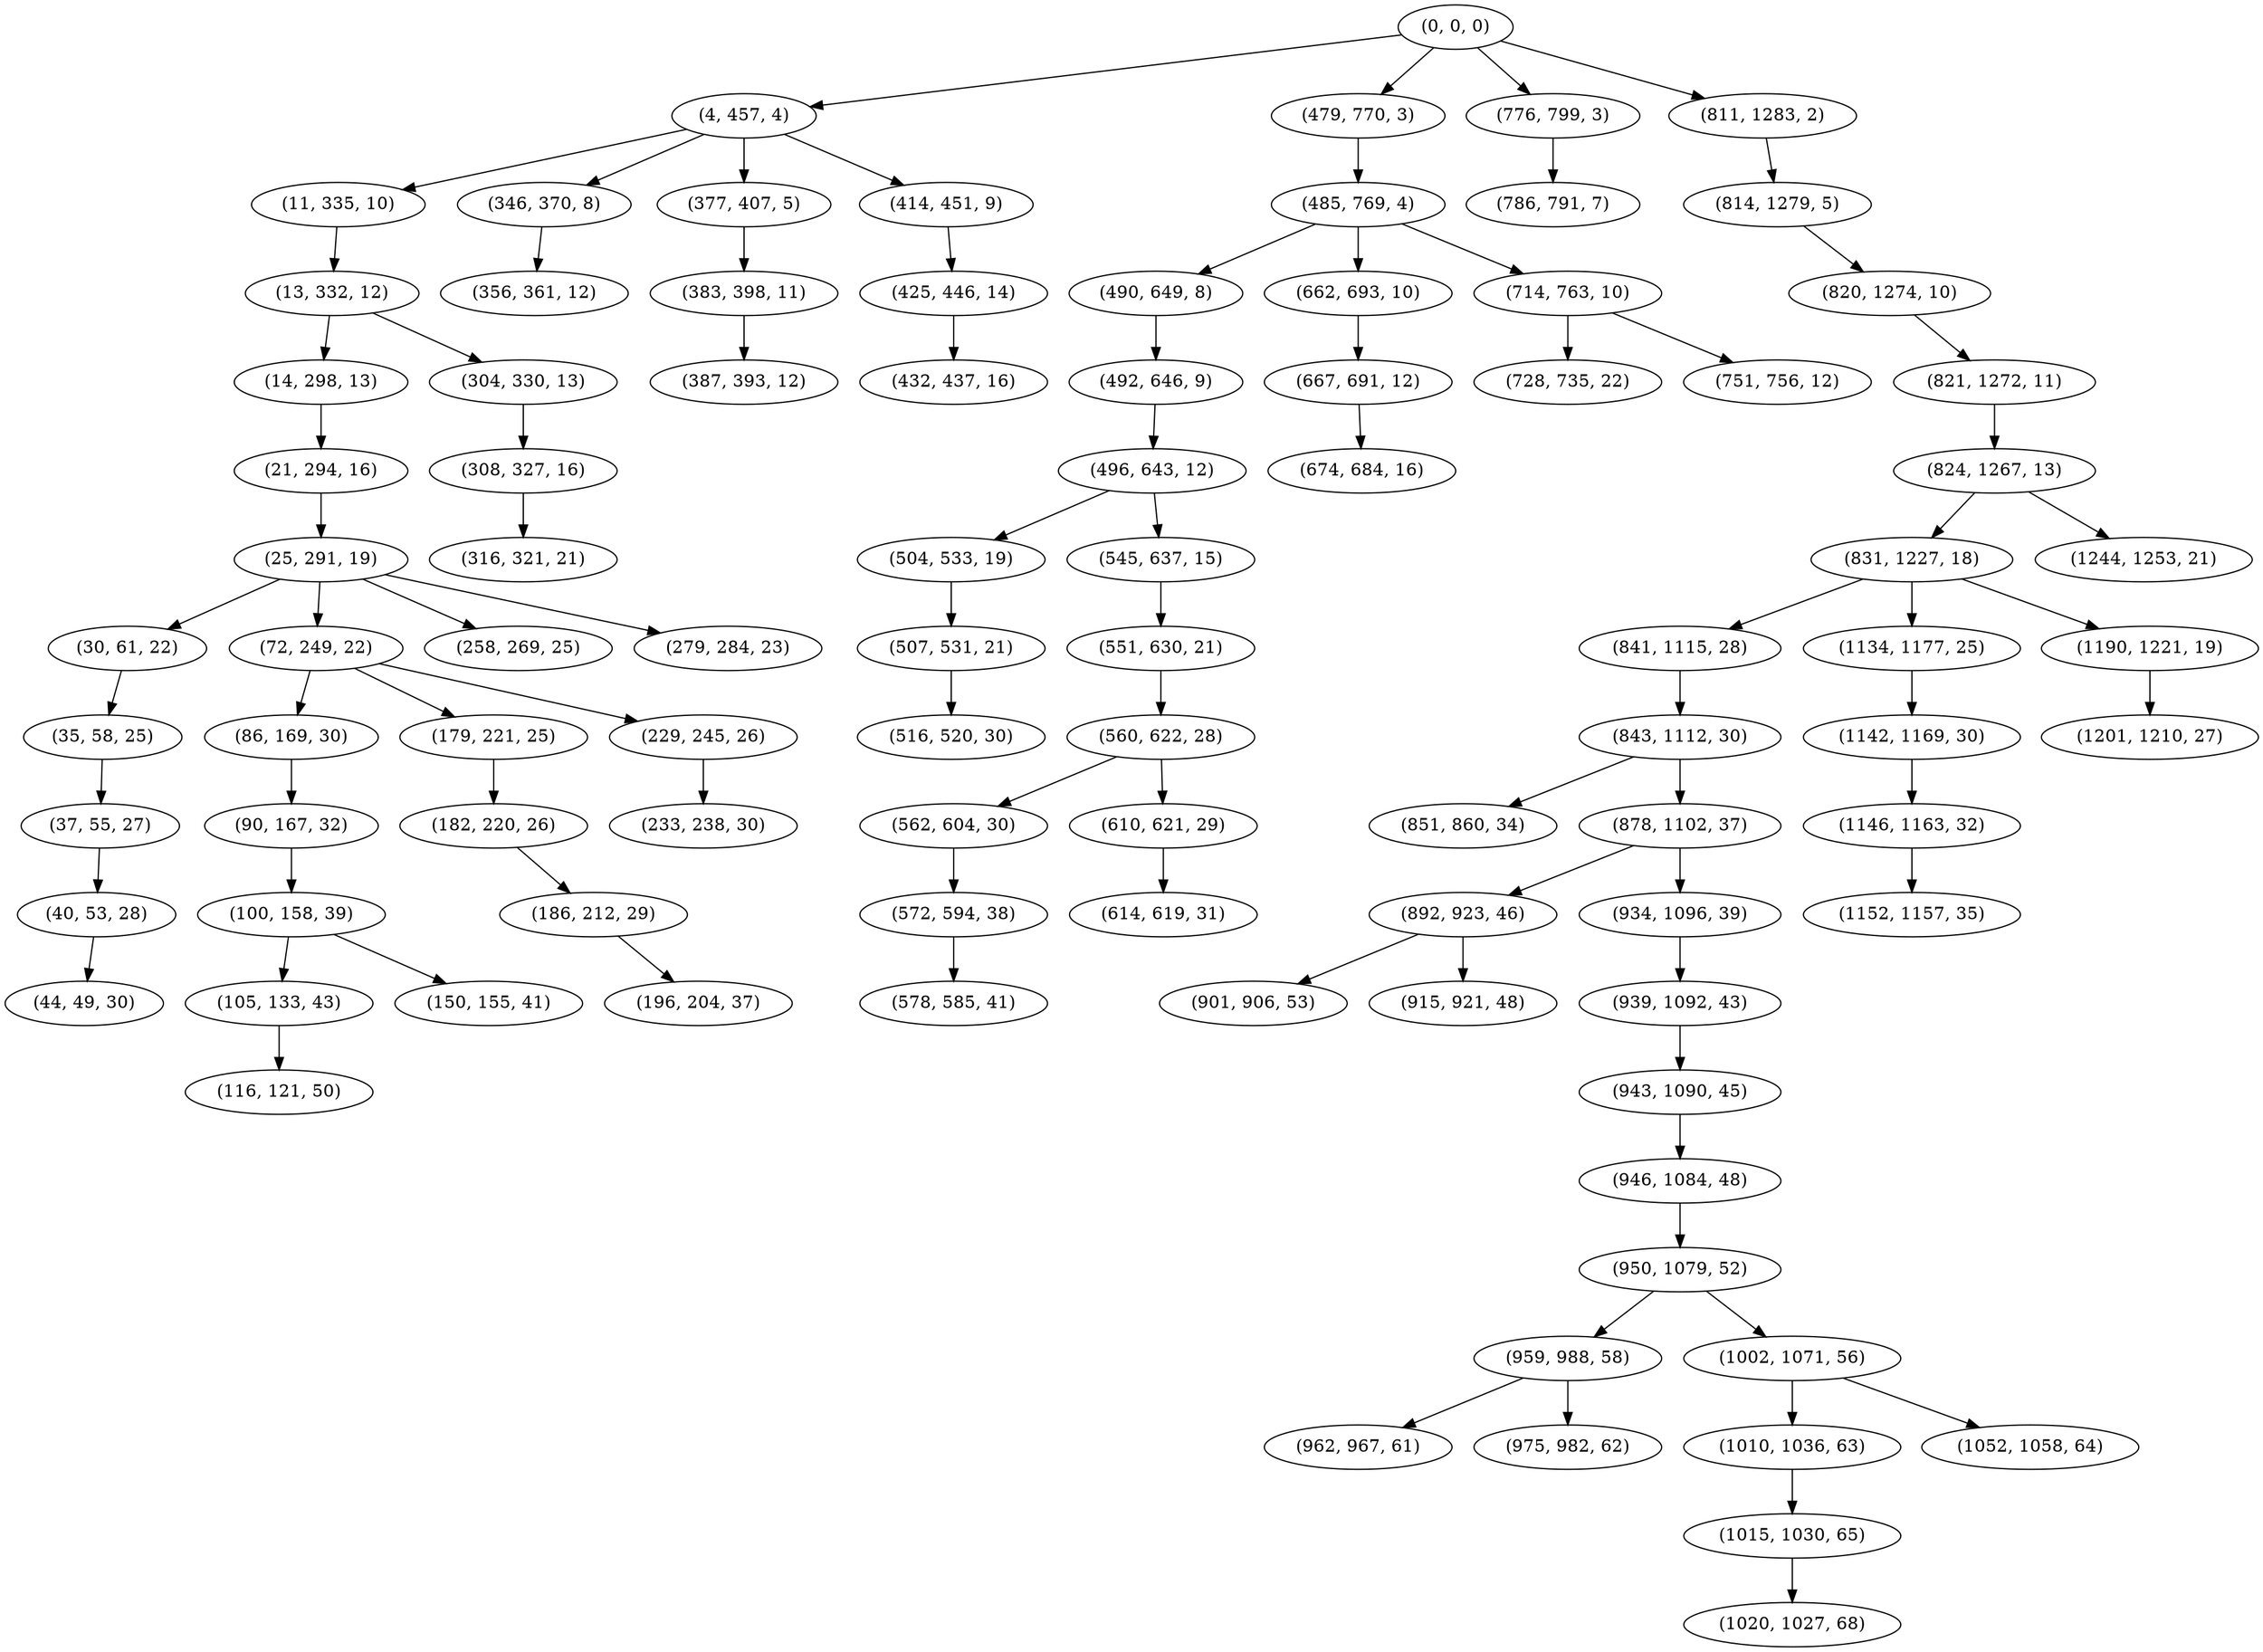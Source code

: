 digraph tree {
    "(0, 0, 0)";
    "(4, 457, 4)";
    "(11, 335, 10)";
    "(13, 332, 12)";
    "(14, 298, 13)";
    "(21, 294, 16)";
    "(25, 291, 19)";
    "(30, 61, 22)";
    "(35, 58, 25)";
    "(37, 55, 27)";
    "(40, 53, 28)";
    "(44, 49, 30)";
    "(72, 249, 22)";
    "(86, 169, 30)";
    "(90, 167, 32)";
    "(100, 158, 39)";
    "(105, 133, 43)";
    "(116, 121, 50)";
    "(150, 155, 41)";
    "(179, 221, 25)";
    "(182, 220, 26)";
    "(186, 212, 29)";
    "(196, 204, 37)";
    "(229, 245, 26)";
    "(233, 238, 30)";
    "(258, 269, 25)";
    "(279, 284, 23)";
    "(304, 330, 13)";
    "(308, 327, 16)";
    "(316, 321, 21)";
    "(346, 370, 8)";
    "(356, 361, 12)";
    "(377, 407, 5)";
    "(383, 398, 11)";
    "(387, 393, 12)";
    "(414, 451, 9)";
    "(425, 446, 14)";
    "(432, 437, 16)";
    "(479, 770, 3)";
    "(485, 769, 4)";
    "(490, 649, 8)";
    "(492, 646, 9)";
    "(496, 643, 12)";
    "(504, 533, 19)";
    "(507, 531, 21)";
    "(516, 520, 30)";
    "(545, 637, 15)";
    "(551, 630, 21)";
    "(560, 622, 28)";
    "(562, 604, 30)";
    "(572, 594, 38)";
    "(578, 585, 41)";
    "(610, 621, 29)";
    "(614, 619, 31)";
    "(662, 693, 10)";
    "(667, 691, 12)";
    "(674, 684, 16)";
    "(714, 763, 10)";
    "(728, 735, 22)";
    "(751, 756, 12)";
    "(776, 799, 3)";
    "(786, 791, 7)";
    "(811, 1283, 2)";
    "(814, 1279, 5)";
    "(820, 1274, 10)";
    "(821, 1272, 11)";
    "(824, 1267, 13)";
    "(831, 1227, 18)";
    "(841, 1115, 28)";
    "(843, 1112, 30)";
    "(851, 860, 34)";
    "(878, 1102, 37)";
    "(892, 923, 46)";
    "(901, 906, 53)";
    "(915, 921, 48)";
    "(934, 1096, 39)";
    "(939, 1092, 43)";
    "(943, 1090, 45)";
    "(946, 1084, 48)";
    "(950, 1079, 52)";
    "(959, 988, 58)";
    "(962, 967, 61)";
    "(975, 982, 62)";
    "(1002, 1071, 56)";
    "(1010, 1036, 63)";
    "(1015, 1030, 65)";
    "(1020, 1027, 68)";
    "(1052, 1058, 64)";
    "(1134, 1177, 25)";
    "(1142, 1169, 30)";
    "(1146, 1163, 32)";
    "(1152, 1157, 35)";
    "(1190, 1221, 19)";
    "(1201, 1210, 27)";
    "(1244, 1253, 21)";
    "(0, 0, 0)" -> "(4, 457, 4)";
    "(0, 0, 0)" -> "(479, 770, 3)";
    "(0, 0, 0)" -> "(776, 799, 3)";
    "(0, 0, 0)" -> "(811, 1283, 2)";
    "(4, 457, 4)" -> "(11, 335, 10)";
    "(4, 457, 4)" -> "(346, 370, 8)";
    "(4, 457, 4)" -> "(377, 407, 5)";
    "(4, 457, 4)" -> "(414, 451, 9)";
    "(11, 335, 10)" -> "(13, 332, 12)";
    "(13, 332, 12)" -> "(14, 298, 13)";
    "(13, 332, 12)" -> "(304, 330, 13)";
    "(14, 298, 13)" -> "(21, 294, 16)";
    "(21, 294, 16)" -> "(25, 291, 19)";
    "(25, 291, 19)" -> "(30, 61, 22)";
    "(25, 291, 19)" -> "(72, 249, 22)";
    "(25, 291, 19)" -> "(258, 269, 25)";
    "(25, 291, 19)" -> "(279, 284, 23)";
    "(30, 61, 22)" -> "(35, 58, 25)";
    "(35, 58, 25)" -> "(37, 55, 27)";
    "(37, 55, 27)" -> "(40, 53, 28)";
    "(40, 53, 28)" -> "(44, 49, 30)";
    "(72, 249, 22)" -> "(86, 169, 30)";
    "(72, 249, 22)" -> "(179, 221, 25)";
    "(72, 249, 22)" -> "(229, 245, 26)";
    "(86, 169, 30)" -> "(90, 167, 32)";
    "(90, 167, 32)" -> "(100, 158, 39)";
    "(100, 158, 39)" -> "(105, 133, 43)";
    "(100, 158, 39)" -> "(150, 155, 41)";
    "(105, 133, 43)" -> "(116, 121, 50)";
    "(179, 221, 25)" -> "(182, 220, 26)";
    "(182, 220, 26)" -> "(186, 212, 29)";
    "(186, 212, 29)" -> "(196, 204, 37)";
    "(229, 245, 26)" -> "(233, 238, 30)";
    "(304, 330, 13)" -> "(308, 327, 16)";
    "(308, 327, 16)" -> "(316, 321, 21)";
    "(346, 370, 8)" -> "(356, 361, 12)";
    "(377, 407, 5)" -> "(383, 398, 11)";
    "(383, 398, 11)" -> "(387, 393, 12)";
    "(414, 451, 9)" -> "(425, 446, 14)";
    "(425, 446, 14)" -> "(432, 437, 16)";
    "(479, 770, 3)" -> "(485, 769, 4)";
    "(485, 769, 4)" -> "(490, 649, 8)";
    "(485, 769, 4)" -> "(662, 693, 10)";
    "(485, 769, 4)" -> "(714, 763, 10)";
    "(490, 649, 8)" -> "(492, 646, 9)";
    "(492, 646, 9)" -> "(496, 643, 12)";
    "(496, 643, 12)" -> "(504, 533, 19)";
    "(496, 643, 12)" -> "(545, 637, 15)";
    "(504, 533, 19)" -> "(507, 531, 21)";
    "(507, 531, 21)" -> "(516, 520, 30)";
    "(545, 637, 15)" -> "(551, 630, 21)";
    "(551, 630, 21)" -> "(560, 622, 28)";
    "(560, 622, 28)" -> "(562, 604, 30)";
    "(560, 622, 28)" -> "(610, 621, 29)";
    "(562, 604, 30)" -> "(572, 594, 38)";
    "(572, 594, 38)" -> "(578, 585, 41)";
    "(610, 621, 29)" -> "(614, 619, 31)";
    "(662, 693, 10)" -> "(667, 691, 12)";
    "(667, 691, 12)" -> "(674, 684, 16)";
    "(714, 763, 10)" -> "(728, 735, 22)";
    "(714, 763, 10)" -> "(751, 756, 12)";
    "(776, 799, 3)" -> "(786, 791, 7)";
    "(811, 1283, 2)" -> "(814, 1279, 5)";
    "(814, 1279, 5)" -> "(820, 1274, 10)";
    "(820, 1274, 10)" -> "(821, 1272, 11)";
    "(821, 1272, 11)" -> "(824, 1267, 13)";
    "(824, 1267, 13)" -> "(831, 1227, 18)";
    "(824, 1267, 13)" -> "(1244, 1253, 21)";
    "(831, 1227, 18)" -> "(841, 1115, 28)";
    "(831, 1227, 18)" -> "(1134, 1177, 25)";
    "(831, 1227, 18)" -> "(1190, 1221, 19)";
    "(841, 1115, 28)" -> "(843, 1112, 30)";
    "(843, 1112, 30)" -> "(851, 860, 34)";
    "(843, 1112, 30)" -> "(878, 1102, 37)";
    "(878, 1102, 37)" -> "(892, 923, 46)";
    "(878, 1102, 37)" -> "(934, 1096, 39)";
    "(892, 923, 46)" -> "(901, 906, 53)";
    "(892, 923, 46)" -> "(915, 921, 48)";
    "(934, 1096, 39)" -> "(939, 1092, 43)";
    "(939, 1092, 43)" -> "(943, 1090, 45)";
    "(943, 1090, 45)" -> "(946, 1084, 48)";
    "(946, 1084, 48)" -> "(950, 1079, 52)";
    "(950, 1079, 52)" -> "(959, 988, 58)";
    "(950, 1079, 52)" -> "(1002, 1071, 56)";
    "(959, 988, 58)" -> "(962, 967, 61)";
    "(959, 988, 58)" -> "(975, 982, 62)";
    "(1002, 1071, 56)" -> "(1010, 1036, 63)";
    "(1002, 1071, 56)" -> "(1052, 1058, 64)";
    "(1010, 1036, 63)" -> "(1015, 1030, 65)";
    "(1015, 1030, 65)" -> "(1020, 1027, 68)";
    "(1134, 1177, 25)" -> "(1142, 1169, 30)";
    "(1142, 1169, 30)" -> "(1146, 1163, 32)";
    "(1146, 1163, 32)" -> "(1152, 1157, 35)";
    "(1190, 1221, 19)" -> "(1201, 1210, 27)";
}
